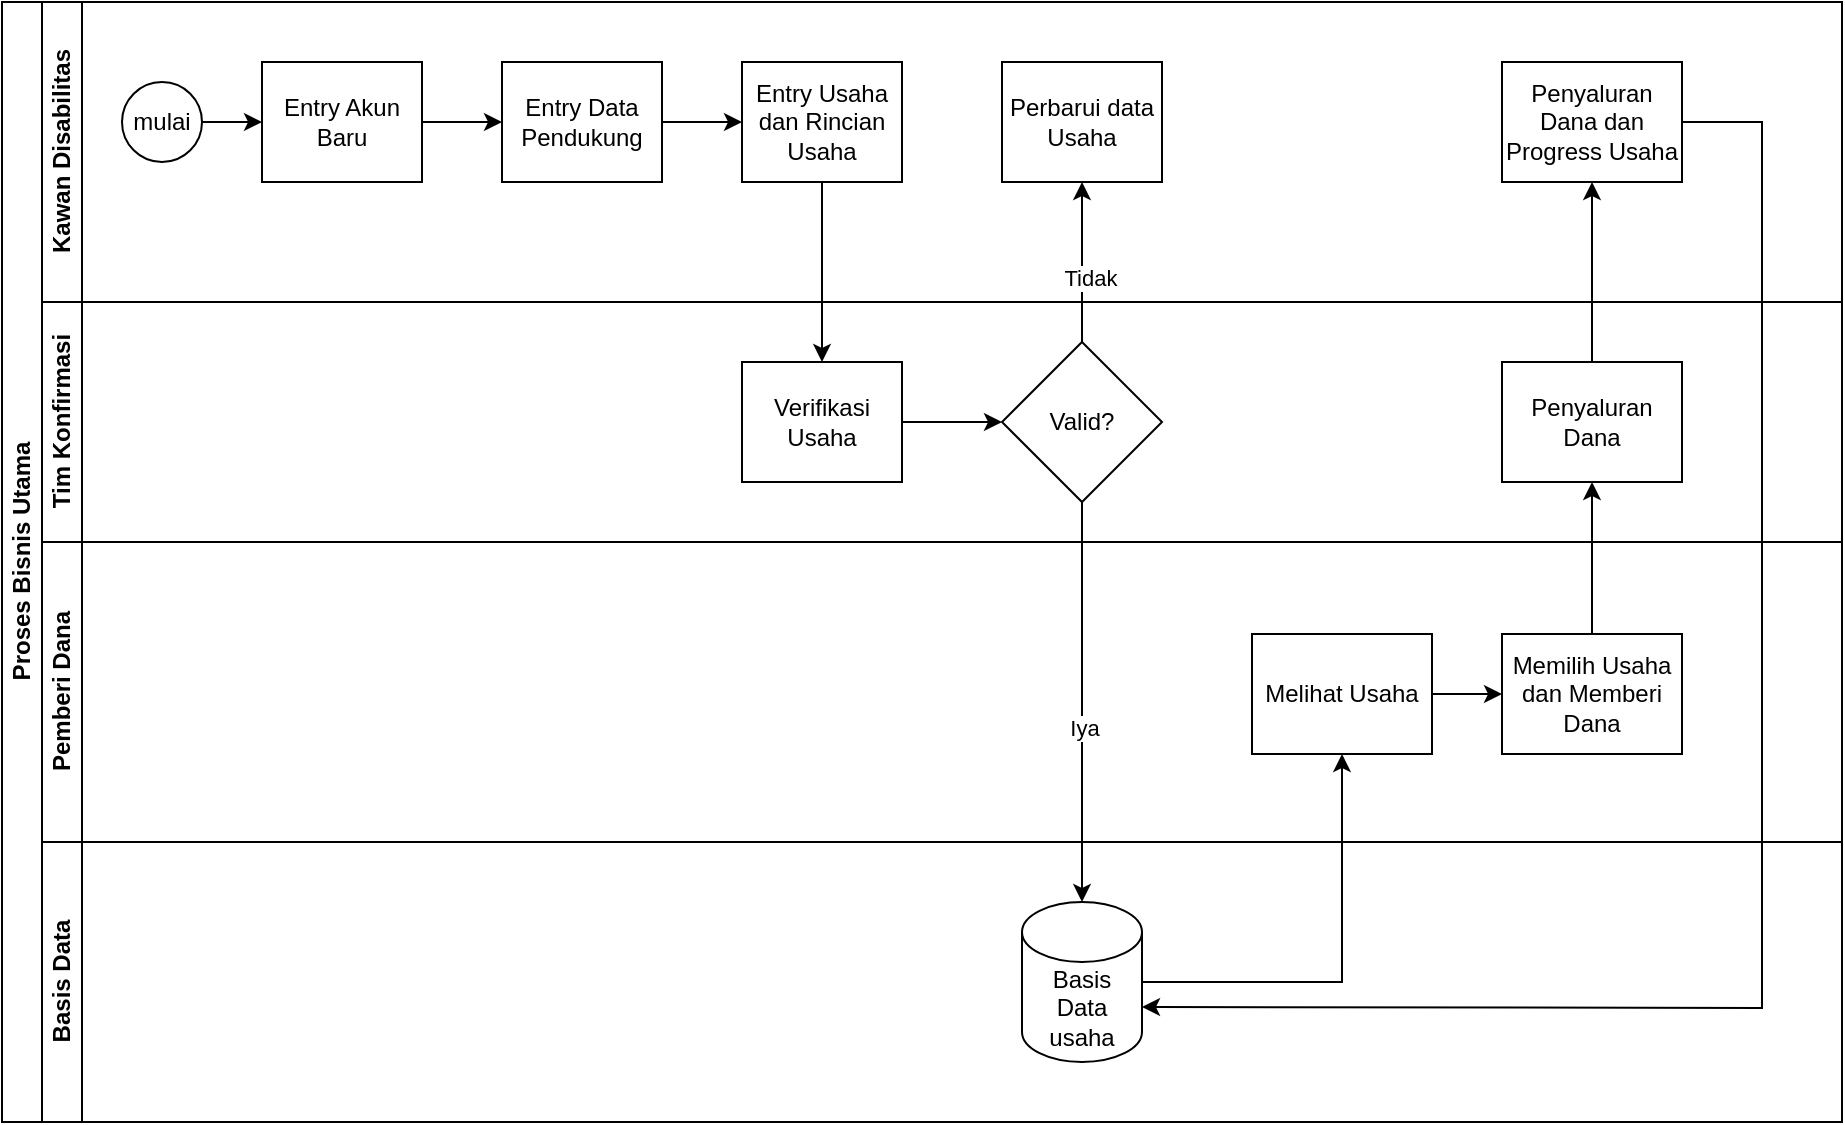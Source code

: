 <mxfile version="22.1.18" type="github">
  <diagram id="prtHgNgQTEPvFCAcTncT" name="Page-1">
    <mxGraphModel dx="1122" dy="722" grid="1" gridSize="10" guides="1" tooltips="1" connect="1" arrows="1" fold="1" page="1" pageScale="1" pageWidth="827" pageHeight="1169" math="0" shadow="0">
      <root>
        <mxCell id="0" />
        <mxCell id="1" parent="0" />
        <mxCell id="dNxyNK7c78bLwvsdeMH5-19" value="Proses Bisnis Utama" style="swimlane;html=1;childLayout=stackLayout;resizeParent=1;resizeParentMax=0;horizontal=0;startSize=20;horizontalStack=0;" parent="1" vertex="1">
          <mxGeometry x="120" y="120" width="920" height="560" as="geometry" />
        </mxCell>
        <mxCell id="dNxyNK7c78bLwvsdeMH5-20" value="Kawan Disabilitas" style="swimlane;html=1;startSize=20;horizontal=0;" parent="dNxyNK7c78bLwvsdeMH5-19" vertex="1">
          <mxGeometry x="20" width="900" height="150" as="geometry" />
        </mxCell>
        <mxCell id="dNxyNK7c78bLwvsdeMH5-25" value="" style="edgeStyle=orthogonalEdgeStyle;rounded=0;orthogonalLoop=1;jettySize=auto;html=1;" parent="dNxyNK7c78bLwvsdeMH5-20" source="dNxyNK7c78bLwvsdeMH5-23" target="dNxyNK7c78bLwvsdeMH5-24" edge="1">
          <mxGeometry relative="1" as="geometry" />
        </mxCell>
        <mxCell id="dNxyNK7c78bLwvsdeMH5-23" value="mulai" style="ellipse;whiteSpace=wrap;html=1;" parent="dNxyNK7c78bLwvsdeMH5-20" vertex="1">
          <mxGeometry x="40" y="40" width="40" height="40" as="geometry" />
        </mxCell>
        <mxCell id="dNxyNK7c78bLwvsdeMH5-24" value="Entry Akun Baru" style="rounded=0;whiteSpace=wrap;html=1;fontFamily=Helvetica;fontSize=12;fontColor=#000000;align=center;" parent="dNxyNK7c78bLwvsdeMH5-20" vertex="1">
          <mxGeometry x="110" y="30" width="80" height="60" as="geometry" />
        </mxCell>
        <mxCell id="Zu1tbRachrqtXYw8oNH1-11" value="Entry Data Pendukung" style="rounded=0;whiteSpace=wrap;html=1;fontFamily=Helvetica;fontSize=12;fontColor=#000000;align=center;" vertex="1" parent="dNxyNK7c78bLwvsdeMH5-20">
          <mxGeometry x="230" y="30" width="80" height="60" as="geometry" />
        </mxCell>
        <mxCell id="Zu1tbRachrqtXYw8oNH1-12" value="" style="endArrow=classic;html=1;rounded=0;entryX=0;entryY=0.5;entryDx=0;entryDy=0;exitX=1;exitY=0.5;exitDx=0;exitDy=0;" edge="1" parent="dNxyNK7c78bLwvsdeMH5-20" source="dNxyNK7c78bLwvsdeMH5-24" target="Zu1tbRachrqtXYw8oNH1-11">
          <mxGeometry width="50" height="50" relative="1" as="geometry">
            <mxPoint x="180" y="140" as="sourcePoint" />
            <mxPoint x="230" y="90" as="targetPoint" />
          </mxGeometry>
        </mxCell>
        <mxCell id="Zu1tbRachrqtXYw8oNH1-13" value="Entry Usaha dan Rincian Usaha" style="rounded=0;whiteSpace=wrap;html=1;fontFamily=Helvetica;fontSize=12;fontColor=#000000;align=center;" vertex="1" parent="dNxyNK7c78bLwvsdeMH5-20">
          <mxGeometry x="350" y="30" width="80" height="60" as="geometry" />
        </mxCell>
        <mxCell id="Zu1tbRachrqtXYw8oNH1-14" value="" style="endArrow=classic;html=1;rounded=0;exitX=1;exitY=0.5;exitDx=0;exitDy=0;entryX=0;entryY=0.5;entryDx=0;entryDy=0;" edge="1" parent="dNxyNK7c78bLwvsdeMH5-20" source="Zu1tbRachrqtXYw8oNH1-11" target="Zu1tbRachrqtXYw8oNH1-13">
          <mxGeometry width="50" height="50" relative="1" as="geometry">
            <mxPoint x="330" y="150" as="sourcePoint" />
            <mxPoint x="380" y="100" as="targetPoint" />
          </mxGeometry>
        </mxCell>
        <mxCell id="Zu1tbRachrqtXYw8oNH1-22" value="Perbarui data Usaha" style="rounded=0;whiteSpace=wrap;html=1;fontFamily=Helvetica;fontSize=12;fontColor=#000000;align=center;" vertex="1" parent="dNxyNK7c78bLwvsdeMH5-20">
          <mxGeometry x="480" y="30" width="80" height="60" as="geometry" />
        </mxCell>
        <mxCell id="Zu1tbRachrqtXYw8oNH1-34" value="Penyaluran Dana dan Progress Usaha" style="rounded=0;whiteSpace=wrap;html=1;" vertex="1" parent="dNxyNK7c78bLwvsdeMH5-20">
          <mxGeometry x="730" y="30" width="90" height="60" as="geometry" />
        </mxCell>
        <mxCell id="Zu1tbRachrqtXYw8oNH1-1" value="Tim Konfirmasi" style="swimlane;html=1;startSize=20;horizontal=0;" vertex="1" parent="dNxyNK7c78bLwvsdeMH5-19">
          <mxGeometry x="20" y="150" width="900" height="120" as="geometry" />
        </mxCell>
        <mxCell id="Zu1tbRachrqtXYw8oNH1-15" value="Verifikasi Usaha" style="rounded=0;whiteSpace=wrap;html=1;fontFamily=Helvetica;fontSize=12;fontColor=#000000;align=center;" vertex="1" parent="Zu1tbRachrqtXYw8oNH1-1">
          <mxGeometry x="350" y="30" width="80" height="60" as="geometry" />
        </mxCell>
        <mxCell id="Zu1tbRachrqtXYw8oNH1-20" value="Valid?" style="rhombus;whiteSpace=wrap;html=1;" vertex="1" parent="Zu1tbRachrqtXYw8oNH1-1">
          <mxGeometry x="480" y="20" width="80" height="80" as="geometry" />
        </mxCell>
        <mxCell id="Zu1tbRachrqtXYw8oNH1-21" value="" style="endArrow=classic;html=1;rounded=0;exitX=1;exitY=0.5;exitDx=0;exitDy=0;entryX=0;entryY=0.5;entryDx=0;entryDy=0;" edge="1" parent="Zu1tbRachrqtXYw8oNH1-1" source="Zu1tbRachrqtXYw8oNH1-15" target="Zu1tbRachrqtXYw8oNH1-20">
          <mxGeometry width="50" height="50" relative="1" as="geometry">
            <mxPoint x="400" y="160" as="sourcePoint" />
            <mxPoint x="450" y="110" as="targetPoint" />
          </mxGeometry>
        </mxCell>
        <mxCell id="Zu1tbRachrqtXYw8oNH1-32" value="Penyaluran Dana" style="rounded=0;whiteSpace=wrap;html=1;" vertex="1" parent="Zu1tbRachrqtXYw8oNH1-1">
          <mxGeometry x="730" y="30" width="90" height="60" as="geometry" />
        </mxCell>
        <mxCell id="Zu1tbRachrqtXYw8oNH1-19" value="Pemberi Dana" style="swimlane;horizontal=0;html=1;startSize=20;" vertex="1" parent="dNxyNK7c78bLwvsdeMH5-19">
          <mxGeometry x="20" y="270" width="900" height="150" as="geometry" />
        </mxCell>
        <mxCell id="Zu1tbRachrqtXYw8oNH1-28" value="Melihat Usaha" style="rounded=0;whiteSpace=wrap;html=1;" vertex="1" parent="Zu1tbRachrqtXYw8oNH1-19">
          <mxGeometry x="605" y="46" width="90" height="60" as="geometry" />
        </mxCell>
        <mxCell id="Zu1tbRachrqtXYw8oNH1-30" value="Memilih Usaha dan Memberi Dana" style="rounded=0;whiteSpace=wrap;html=1;" vertex="1" parent="Zu1tbRachrqtXYw8oNH1-19">
          <mxGeometry x="730" y="46" width="90" height="60" as="geometry" />
        </mxCell>
        <mxCell id="Zu1tbRachrqtXYw8oNH1-31" value="" style="endArrow=classic;html=1;rounded=0;entryX=0;entryY=0.5;entryDx=0;entryDy=0;exitX=1;exitY=0.5;exitDx=0;exitDy=0;" edge="1" parent="Zu1tbRachrqtXYw8oNH1-19" source="Zu1tbRachrqtXYw8oNH1-28" target="Zu1tbRachrqtXYw8oNH1-30">
          <mxGeometry width="50" height="50" relative="1" as="geometry">
            <mxPoint x="520" y="40" as="sourcePoint" />
            <mxPoint x="570" y="-10" as="targetPoint" />
          </mxGeometry>
        </mxCell>
        <mxCell id="dNxyNK7c78bLwvsdeMH5-21" value="Basis Data" style="swimlane;html=1;startSize=20;horizontal=0;" parent="dNxyNK7c78bLwvsdeMH5-19" vertex="1">
          <mxGeometry x="20" y="420" width="900" height="140" as="geometry" />
        </mxCell>
        <mxCell id="Zu1tbRachrqtXYw8oNH1-25" value="Basis Data usaha" style="shape=cylinder3;whiteSpace=wrap;html=1;boundedLbl=1;backgroundOutline=1;size=15;" vertex="1" parent="dNxyNK7c78bLwvsdeMH5-21">
          <mxGeometry x="490" y="30" width="60" height="80" as="geometry" />
        </mxCell>
        <mxCell id="Zu1tbRachrqtXYw8oNH1-16" value="" style="endArrow=classic;html=1;rounded=0;exitX=0.5;exitY=1;exitDx=0;exitDy=0;entryX=0.5;entryY=0;entryDx=0;entryDy=0;" edge="1" parent="dNxyNK7c78bLwvsdeMH5-19" source="Zu1tbRachrqtXYw8oNH1-13" target="Zu1tbRachrqtXYw8oNH1-15">
          <mxGeometry width="50" height="50" relative="1" as="geometry">
            <mxPoint x="280" y="180" as="sourcePoint" />
            <mxPoint x="330" y="130" as="targetPoint" />
          </mxGeometry>
        </mxCell>
        <mxCell id="Zu1tbRachrqtXYw8oNH1-23" value="" style="endArrow=classic;html=1;rounded=0;entryX=0.5;entryY=1;entryDx=0;entryDy=0;exitX=0.5;exitY=0;exitDx=0;exitDy=0;" edge="1" parent="dNxyNK7c78bLwvsdeMH5-19" source="Zu1tbRachrqtXYw8oNH1-20" target="Zu1tbRachrqtXYw8oNH1-22">
          <mxGeometry width="50" height="50" relative="1" as="geometry">
            <mxPoint x="470" y="300" as="sourcePoint" />
            <mxPoint x="520" y="250" as="targetPoint" />
          </mxGeometry>
        </mxCell>
        <mxCell id="Zu1tbRachrqtXYw8oNH1-24" value="Tidak" style="edgeLabel;html=1;align=center;verticalAlign=middle;resizable=0;points=[];" vertex="1" connectable="0" parent="Zu1tbRachrqtXYw8oNH1-23">
          <mxGeometry x="-0.2" y="-4" relative="1" as="geometry">
            <mxPoint as="offset" />
          </mxGeometry>
        </mxCell>
        <mxCell id="Zu1tbRachrqtXYw8oNH1-26" value="" style="endArrow=classic;html=1;rounded=0;entryX=0.5;entryY=0;entryDx=0;entryDy=0;entryPerimeter=0;exitX=0.5;exitY=1;exitDx=0;exitDy=0;" edge="1" parent="dNxyNK7c78bLwvsdeMH5-19" source="Zu1tbRachrqtXYw8oNH1-20" target="Zu1tbRachrqtXYw8oNH1-25">
          <mxGeometry width="50" height="50" relative="1" as="geometry">
            <mxPoint x="470" y="380" as="sourcePoint" />
            <mxPoint x="520" y="330" as="targetPoint" />
          </mxGeometry>
        </mxCell>
        <mxCell id="Zu1tbRachrqtXYw8oNH1-27" value="Iya" style="edgeLabel;html=1;align=center;verticalAlign=middle;resizable=0;points=[];" vertex="1" connectable="0" parent="Zu1tbRachrqtXYw8oNH1-26">
          <mxGeometry x="0.124" y="1" relative="1" as="geometry">
            <mxPoint as="offset" />
          </mxGeometry>
        </mxCell>
        <mxCell id="Zu1tbRachrqtXYw8oNH1-29" value="" style="endArrow=classic;html=1;rounded=0;exitX=1;exitY=0.5;exitDx=0;exitDy=0;exitPerimeter=0;entryX=0.5;entryY=1;entryDx=0;entryDy=0;" edge="1" parent="dNxyNK7c78bLwvsdeMH5-19" source="Zu1tbRachrqtXYw8oNH1-25" target="Zu1tbRachrqtXYw8oNH1-28">
          <mxGeometry width="50" height="50" relative="1" as="geometry">
            <mxPoint x="570" y="400" as="sourcePoint" />
            <mxPoint x="620" y="350" as="targetPoint" />
            <Array as="points">
              <mxPoint x="670" y="490" />
            </Array>
          </mxGeometry>
        </mxCell>
        <mxCell id="Zu1tbRachrqtXYw8oNH1-33" value="" style="endArrow=classic;html=1;rounded=0;entryX=0.5;entryY=1;entryDx=0;entryDy=0;exitX=0.5;exitY=0;exitDx=0;exitDy=0;" edge="1" parent="dNxyNK7c78bLwvsdeMH5-19" source="Zu1tbRachrqtXYw8oNH1-30" target="Zu1tbRachrqtXYw8oNH1-32">
          <mxGeometry width="50" height="50" relative="1" as="geometry">
            <mxPoint x="640" y="330" as="sourcePoint" />
            <mxPoint x="690" y="280" as="targetPoint" />
          </mxGeometry>
        </mxCell>
        <mxCell id="Zu1tbRachrqtXYw8oNH1-35" value="" style="endArrow=classic;html=1;rounded=0;entryX=0.5;entryY=1;entryDx=0;entryDy=0;exitX=0.5;exitY=0;exitDx=0;exitDy=0;" edge="1" parent="dNxyNK7c78bLwvsdeMH5-19" source="Zu1tbRachrqtXYw8oNH1-32" target="Zu1tbRachrqtXYw8oNH1-34">
          <mxGeometry width="50" height="50" relative="1" as="geometry">
            <mxPoint x="740" y="170" as="sourcePoint" />
            <mxPoint x="790" y="120" as="targetPoint" />
          </mxGeometry>
        </mxCell>
        <mxCell id="Zu1tbRachrqtXYw8oNH1-36" value="" style="endArrow=classic;html=1;rounded=0;exitX=1;exitY=0.5;exitDx=0;exitDy=0;entryX=1;entryY=0;entryDx=0;entryDy=52.5;entryPerimeter=0;" edge="1" parent="dNxyNK7c78bLwvsdeMH5-19" source="Zu1tbRachrqtXYw8oNH1-34" target="Zu1tbRachrqtXYw8oNH1-25">
          <mxGeometry width="50" height="50" relative="1" as="geometry">
            <mxPoint x="610" y="360" as="sourcePoint" />
            <mxPoint x="660" y="310" as="targetPoint" />
            <Array as="points">
              <mxPoint x="880" y="60" />
              <mxPoint x="880" y="503" />
            </Array>
          </mxGeometry>
        </mxCell>
      </root>
    </mxGraphModel>
  </diagram>
</mxfile>
